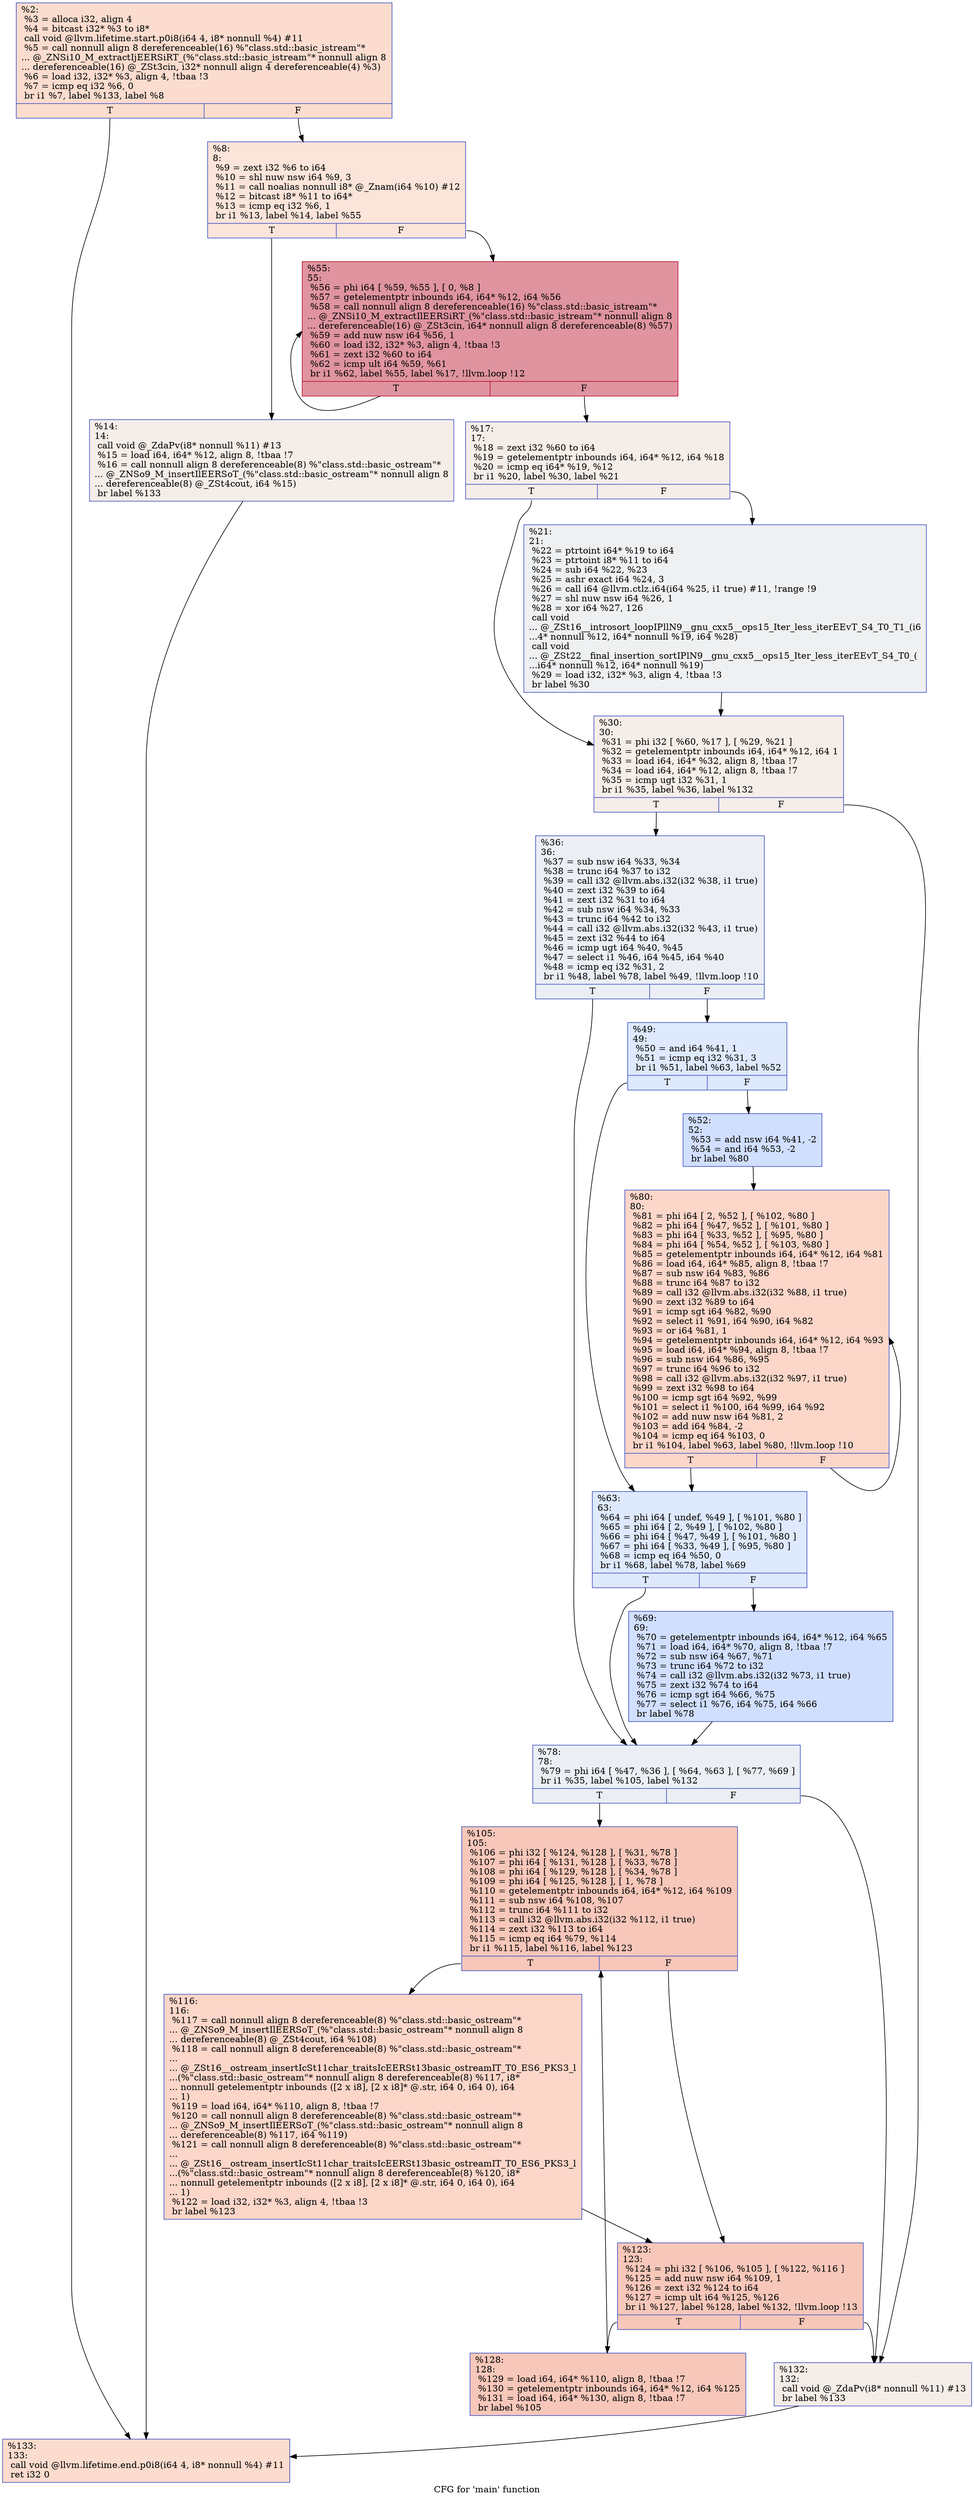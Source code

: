digraph "CFG for 'main' function" {
	label="CFG for 'main' function";

	Node0x558e18221490 [shape=record,color="#3d50c3ff", style=filled, fillcolor="#f7af9170",label="{%2:\l  %3 = alloca i32, align 4\l  %4 = bitcast i32* %3 to i8*\l  call void @llvm.lifetime.start.p0i8(i64 4, i8* nonnull %4) #11\l  %5 = call nonnull align 8 dereferenceable(16) %\"class.std::basic_istream\"*\l... @_ZNSi10_M_extractIjEERSiRT_(%\"class.std::basic_istream\"* nonnull align 8\l... dereferenceable(16) @_ZSt3cin, i32* nonnull align 4 dereferenceable(4) %3)\l  %6 = load i32, i32* %3, align 4, !tbaa !3\l  %7 = icmp eq i32 %6, 0\l  br i1 %7, label %133, label %8\l|{<s0>T|<s1>F}}"];
	Node0x558e18221490:s0 -> Node0x558e18222870;
	Node0x558e18221490:s1 -> Node0x558e18222900;
	Node0x558e18222900 [shape=record,color="#3d50c3ff", style=filled, fillcolor="#f5c1a970",label="{%8:\l8:                                                \l  %9 = zext i32 %6 to i64\l  %10 = shl nuw nsw i64 %9, 3\l  %11 = call noalias nonnull i8* @_Znam(i64 %10) #12\l  %12 = bitcast i8* %11 to i64*\l  %13 = icmp eq i32 %6, 1\l  br i1 %13, label %14, label %55\l|{<s0>T|<s1>F}}"];
	Node0x558e18222900:s0 -> Node0x558e18222f30;
	Node0x558e18222900:s1 -> Node0x558e18222f80;
	Node0x558e18222f30 [shape=record,color="#3d50c3ff", style=filled, fillcolor="#e8d6cc70",label="{%14:\l14:                                               \l  call void @_ZdaPv(i8* nonnull %11) #13\l  %15 = load i64, i64* %12, align 8, !tbaa !7\l  %16 = call nonnull align 8 dereferenceable(8) %\"class.std::basic_ostream\"*\l... @_ZNSo9_M_insertIlEERSoT_(%\"class.std::basic_ostream\"* nonnull align 8\l... dereferenceable(8) @_ZSt4cout, i64 %15)\l  br label %133\l}"];
	Node0x558e18222f30 -> Node0x558e18222870;
	Node0x558e182237b0 [shape=record,color="#3d50c3ff", style=filled, fillcolor="#e8d6cc70",label="{%17:\l17:                                               \l  %18 = zext i32 %60 to i64\l  %19 = getelementptr inbounds i64, i64* %12, i64 %18\l  %20 = icmp eq i64* %19, %12\l  br i1 %20, label %30, label %21\l|{<s0>T|<s1>F}}"];
	Node0x558e182237b0:s0 -> Node0x558e18223950;
	Node0x558e182237b0:s1 -> Node0x558e182239e0;
	Node0x558e182239e0 [shape=record,color="#3d50c3ff", style=filled, fillcolor="#d9dce170",label="{%21:\l21:                                               \l  %22 = ptrtoint i64* %19 to i64\l  %23 = ptrtoint i8* %11 to i64\l  %24 = sub i64 %22, %23\l  %25 = ashr exact i64 %24, 3\l  %26 = call i64 @llvm.ctlz.i64(i64 %25, i1 true) #11, !range !9\l  %27 = shl nuw nsw i64 %26, 1\l  %28 = xor i64 %27, 126\l  call void\l... @_ZSt16__introsort_loopIPllN9__gnu_cxx5__ops15_Iter_less_iterEEvT_S4_T0_T1_(i6\l...4* nonnull %12, i64* nonnull %19, i64 %28)\l  call void\l... @_ZSt22__final_insertion_sortIPlN9__gnu_cxx5__ops15_Iter_less_iterEEvT_S4_T0_(\l...i64* nonnull %12, i64* nonnull %19)\l  %29 = load i32, i32* %3, align 4, !tbaa !3\l  br label %30\l}"];
	Node0x558e182239e0 -> Node0x558e18223950;
	Node0x558e18223950 [shape=record,color="#3d50c3ff", style=filled, fillcolor="#e8d6cc70",label="{%30:\l30:                                               \l  %31 = phi i32 [ %60, %17 ], [ %29, %21 ]\l  %32 = getelementptr inbounds i64, i64* %12, i64 1\l  %33 = load i64, i64* %32, align 8, !tbaa !7\l  %34 = load i64, i64* %12, align 8, !tbaa !7\l  %35 = icmp ugt i32 %31, 1\l  br i1 %35, label %36, label %132\l|{<s0>T|<s1>F}}"];
	Node0x558e18223950:s0 -> Node0x558e18226840;
	Node0x558e18223950:s1 -> Node0x558e18226890;
	Node0x558e18226840 [shape=record,color="#3d50c3ff", style=filled, fillcolor="#d1dae970",label="{%36:\l36:                                               \l  %37 = sub nsw i64 %33, %34\l  %38 = trunc i64 %37 to i32\l  %39 = call i32 @llvm.abs.i32(i32 %38, i1 true)\l  %40 = zext i32 %39 to i64\l  %41 = zext i32 %31 to i64\l  %42 = sub nsw i64 %34, %33\l  %43 = trunc i64 %42 to i32\l  %44 = call i32 @llvm.abs.i32(i32 %43, i1 true)\l  %45 = zext i32 %44 to i64\l  %46 = icmp ugt i64 %40, %45\l  %47 = select i1 %46, i64 %45, i64 %40\l  %48 = icmp eq i32 %31, 2\l  br i1 %48, label %78, label %49, !llvm.loop !10\l|{<s0>T|<s1>F}}"];
	Node0x558e18226840:s0 -> Node0x558e18227260;
	Node0x558e18226840:s1 -> Node0x558e182272b0;
	Node0x558e182272b0 [shape=record,color="#3d50c3ff", style=filled, fillcolor="#b5cdfa70",label="{%49:\l49:                                               \l  %50 = and i64 %41, 1\l  %51 = icmp eq i32 %31, 3\l  br i1 %51, label %63, label %52\l|{<s0>T|<s1>F}}"];
	Node0x558e182272b0:s0 -> Node0x558e18227640;
	Node0x558e182272b0:s1 -> Node0x558e18227690;
	Node0x558e18227690 [shape=record,color="#3d50c3ff", style=filled, fillcolor="#96b7ff70",label="{%52:\l52:                                               \l  %53 = add nsw i64 %41, -2\l  %54 = and i64 %53, -2\l  br label %80\l}"];
	Node0x558e18227690 -> Node0x558e18227920;
	Node0x558e18222f80 [shape=record,color="#b70d28ff", style=filled, fillcolor="#b70d2870",label="{%55:\l55:                                               \l  %56 = phi i64 [ %59, %55 ], [ 0, %8 ]\l  %57 = getelementptr inbounds i64, i64* %12, i64 %56\l  %58 = call nonnull align 8 dereferenceable(16) %\"class.std::basic_istream\"*\l... @_ZNSi10_M_extractIlEERSiRT_(%\"class.std::basic_istream\"* nonnull align 8\l... dereferenceable(16) @_ZSt3cin, i64* nonnull align 8 dereferenceable(8) %57)\l  %59 = add nuw nsw i64 %56, 1\l  %60 = load i32, i32* %3, align 4, !tbaa !3\l  %61 = zext i32 %60 to i64\l  %62 = icmp ult i64 %59, %61\l  br i1 %62, label %55, label %17, !llvm.loop !12\l|{<s0>T|<s1>F}}"];
	Node0x558e18222f80:s0 -> Node0x558e18222f80;
	Node0x558e18222f80:s1 -> Node0x558e182237b0;
	Node0x558e18227640 [shape=record,color="#3d50c3ff", style=filled, fillcolor="#b5cdfa70",label="{%63:\l63:                                               \l  %64 = phi i64 [ undef, %49 ], [ %101, %80 ]\l  %65 = phi i64 [ 2, %49 ], [ %102, %80 ]\l  %66 = phi i64 [ %47, %49 ], [ %101, %80 ]\l  %67 = phi i64 [ %33, %49 ], [ %95, %80 ]\l  %68 = icmp eq i64 %50, 0\l  br i1 %68, label %78, label %69\l|{<s0>T|<s1>F}}"];
	Node0x558e18227640:s0 -> Node0x558e18227260;
	Node0x558e18227640:s1 -> Node0x558e18228d90;
	Node0x558e18228d90 [shape=record,color="#3d50c3ff", style=filled, fillcolor="#96b7ff70",label="{%69:\l69:                                               \l  %70 = getelementptr inbounds i64, i64* %12, i64 %65\l  %71 = load i64, i64* %70, align 8, !tbaa !7\l  %72 = sub nsw i64 %67, %71\l  %73 = trunc i64 %72 to i32\l  %74 = call i32 @llvm.abs.i32(i32 %73, i1 true)\l  %75 = zext i32 %74 to i64\l  %76 = icmp sgt i64 %66, %75\l  %77 = select i1 %76, i64 %75, i64 %66\l  br label %78\l}"];
	Node0x558e18228d90 -> Node0x558e18227260;
	Node0x558e18227260 [shape=record,color="#3d50c3ff", style=filled, fillcolor="#d1dae970",label="{%78:\l78:                                               \l  %79 = phi i64 [ %47, %36 ], [ %64, %63 ], [ %77, %69 ]\l  br i1 %35, label %105, label %132\l|{<s0>T|<s1>F}}"];
	Node0x558e18227260:s0 -> Node0x558e18229520;
	Node0x558e18227260:s1 -> Node0x558e18226890;
	Node0x558e18227920 [shape=record,color="#3d50c3ff", style=filled, fillcolor="#f6a38570",label="{%80:\l80:                                               \l  %81 = phi i64 [ 2, %52 ], [ %102, %80 ]\l  %82 = phi i64 [ %47, %52 ], [ %101, %80 ]\l  %83 = phi i64 [ %33, %52 ], [ %95, %80 ]\l  %84 = phi i64 [ %54, %52 ], [ %103, %80 ]\l  %85 = getelementptr inbounds i64, i64* %12, i64 %81\l  %86 = load i64, i64* %85, align 8, !tbaa !7\l  %87 = sub nsw i64 %83, %86\l  %88 = trunc i64 %87 to i32\l  %89 = call i32 @llvm.abs.i32(i32 %88, i1 true)\l  %90 = zext i32 %89 to i64\l  %91 = icmp sgt i64 %82, %90\l  %92 = select i1 %91, i64 %90, i64 %82\l  %93 = or i64 %81, 1\l  %94 = getelementptr inbounds i64, i64* %12, i64 %93\l  %95 = load i64, i64* %94, align 8, !tbaa !7\l  %96 = sub nsw i64 %86, %95\l  %97 = trunc i64 %96 to i32\l  %98 = call i32 @llvm.abs.i32(i32 %97, i1 true)\l  %99 = zext i32 %98 to i64\l  %100 = icmp sgt i64 %92, %99\l  %101 = select i1 %100, i64 %99, i64 %92\l  %102 = add nuw nsw i64 %81, 2\l  %103 = add i64 %84, -2\l  %104 = icmp eq i64 %103, 0\l  br i1 %104, label %63, label %80, !llvm.loop !10\l|{<s0>T|<s1>F}}"];
	Node0x558e18227920:s0 -> Node0x558e18227640;
	Node0x558e18227920:s1 -> Node0x558e18227920;
	Node0x558e18229520 [shape=record,color="#3d50c3ff", style=filled, fillcolor="#ec7f6370",label="{%105:\l105:                                              \l  %106 = phi i32 [ %124, %128 ], [ %31, %78 ]\l  %107 = phi i64 [ %131, %128 ], [ %33, %78 ]\l  %108 = phi i64 [ %129, %128 ], [ %34, %78 ]\l  %109 = phi i64 [ %125, %128 ], [ 1, %78 ]\l  %110 = getelementptr inbounds i64, i64* %12, i64 %109\l  %111 = sub nsw i64 %108, %107\l  %112 = trunc i64 %111 to i32\l  %113 = call i32 @llvm.abs.i32(i32 %112, i1 true)\l  %114 = zext i32 %113 to i64\l  %115 = icmp eq i64 %79, %114\l  br i1 %115, label %116, label %123\l|{<s0>T|<s1>F}}"];
	Node0x558e18229520:s0 -> Node0x558e1822b270;
	Node0x558e18229520:s1 -> Node0x558e1822b2c0;
	Node0x558e1822b270 [shape=record,color="#3d50c3ff", style=filled, fillcolor="#f6a38570",label="{%116:\l116:                                              \l  %117 = call nonnull align 8 dereferenceable(8) %\"class.std::basic_ostream\"*\l... @_ZNSo9_M_insertIlEERSoT_(%\"class.std::basic_ostream\"* nonnull align 8\l... dereferenceable(8) @_ZSt4cout, i64 %108)\l  %118 = call nonnull align 8 dereferenceable(8) %\"class.std::basic_ostream\"*\l...\l... @_ZSt16__ostream_insertIcSt11char_traitsIcEERSt13basic_ostreamIT_T0_ES6_PKS3_l\l...(%\"class.std::basic_ostream\"* nonnull align 8 dereferenceable(8) %117, i8*\l... nonnull getelementptr inbounds ([2 x i8], [2 x i8]* @.str, i64 0, i64 0), i64\l... 1)\l  %119 = load i64, i64* %110, align 8, !tbaa !7\l  %120 = call nonnull align 8 dereferenceable(8) %\"class.std::basic_ostream\"*\l... @_ZNSo9_M_insertIlEERSoT_(%\"class.std::basic_ostream\"* nonnull align 8\l... dereferenceable(8) %117, i64 %119)\l  %121 = call nonnull align 8 dereferenceable(8) %\"class.std::basic_ostream\"*\l...\l... @_ZSt16__ostream_insertIcSt11char_traitsIcEERSt13basic_ostreamIT_T0_ES6_PKS3_l\l...(%\"class.std::basic_ostream\"* nonnull align 8 dereferenceable(8) %120, i8*\l... nonnull getelementptr inbounds ([2 x i8], [2 x i8]* @.str, i64 0, i64 0), i64\l... 1)\l  %122 = load i32, i32* %3, align 4, !tbaa !3\l  br label %123\l}"];
	Node0x558e1822b270 -> Node0x558e1822b2c0;
	Node0x558e1822b2c0 [shape=record,color="#3d50c3ff", style=filled, fillcolor="#ec7f6370",label="{%123:\l123:                                              \l  %124 = phi i32 [ %106, %105 ], [ %122, %116 ]\l  %125 = add nuw nsw i64 %109, 1\l  %126 = zext i32 %124 to i64\l  %127 = icmp ult i64 %125, %126\l  br i1 %127, label %128, label %132, !llvm.loop !13\l|{<s0>T|<s1>F}}"];
	Node0x558e1822b2c0:s0 -> Node0x558e1822abb0;
	Node0x558e1822b2c0:s1 -> Node0x558e18226890;
	Node0x558e1822abb0 [shape=record,color="#3d50c3ff", style=filled, fillcolor="#ec7f6370",label="{%128:\l128:                                              \l  %129 = load i64, i64* %110, align 8, !tbaa !7\l  %130 = getelementptr inbounds i64, i64* %12, i64 %125\l  %131 = load i64, i64* %130, align 8, !tbaa !7\l  br label %105\l}"];
	Node0x558e1822abb0 -> Node0x558e18229520;
	Node0x558e18226890 [shape=record,color="#3d50c3ff", style=filled, fillcolor="#e8d6cc70",label="{%132:\l132:                                              \l  call void @_ZdaPv(i8* nonnull %11) #13\l  br label %133\l}"];
	Node0x558e18226890 -> Node0x558e18222870;
	Node0x558e18222870 [shape=record,color="#3d50c3ff", style=filled, fillcolor="#f7af9170",label="{%133:\l133:                                              \l  call void @llvm.lifetime.end.p0i8(i64 4, i8* nonnull %4) #11\l  ret i32 0\l}"];
}
